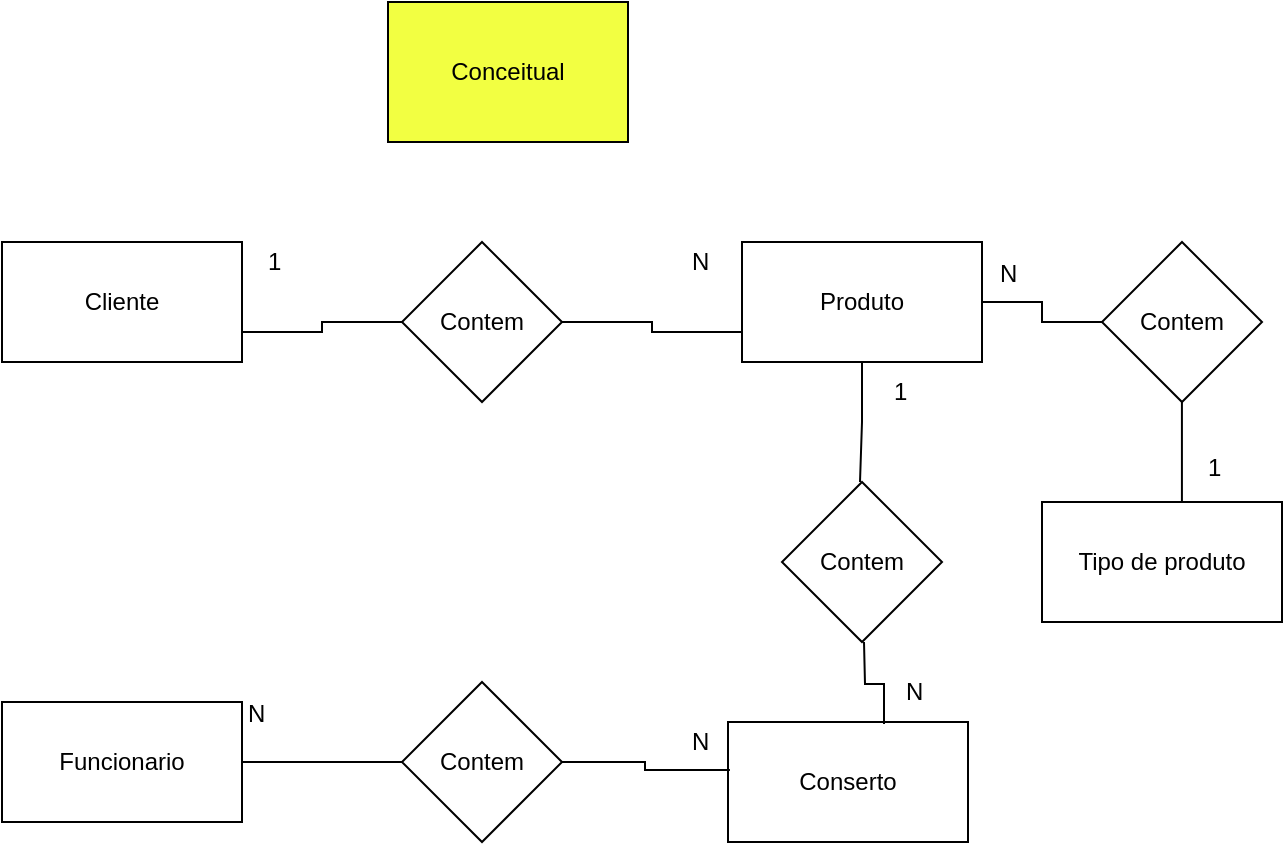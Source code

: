 <mxfile version="10.9.5" type="device"><diagram id="HmsumH926VjPMP_xsjCy" name="Conceitual"><mxGraphModel dx="1166" dy="628" grid="1" gridSize="10" guides="1" tooltips="1" connect="1" arrows="1" fold="1" page="1" pageScale="1" pageWidth="827" pageHeight="1169" math="0" shadow="0"><root><mxCell id="0"/><mxCell id="1" parent="0"/><mxCell id="cokHmv9NloOeBdo0EZsb-1" value="Conceitual&lt;br&gt;" style="rounded=0;whiteSpace=wrap;html=1;fillColor=#F2FF42;" parent="1" vertex="1"><mxGeometry x="353" y="150" width="120" height="70" as="geometry"/></mxCell><mxCell id="cokHmv9NloOeBdo0EZsb-2" value="Conserto" style="rounded=0;whiteSpace=wrap;html=1;" parent="1" vertex="1"><mxGeometry x="523" y="510" width="120" height="60" as="geometry"/></mxCell><mxCell id="cokHmv9NloOeBdo0EZsb-12" style="edgeStyle=orthogonalEdgeStyle;rounded=0;orthogonalLoop=1;jettySize=auto;html=1;entryX=0.5;entryY=0;entryDx=0;entryDy=0;endArrow=none;endFill=0;" parent="1" source="cokHmv9NloOeBdo0EZsb-3" edge="1"><mxGeometry relative="1" as="geometry"><mxPoint x="589" y="390" as="targetPoint"/></mxGeometry></mxCell><mxCell id="Y_TOOH28Jd0Dtha-fY0c-3" style="edgeStyle=orthogonalEdgeStyle;rounded=0;orthogonalLoop=1;jettySize=auto;html=1;entryX=0;entryY=0.5;entryDx=0;entryDy=0;endArrow=none;endFill=0;" parent="1" source="cokHmv9NloOeBdo0EZsb-3" target="Y_TOOH28Jd0Dtha-fY0c-2" edge="1"><mxGeometry relative="1" as="geometry"/></mxCell><mxCell id="cokHmv9NloOeBdo0EZsb-3" value="Produto" style="rounded=0;whiteSpace=wrap;html=1;" parent="1" vertex="1"><mxGeometry x="530" y="270" width="120" height="60" as="geometry"/></mxCell><mxCell id="cokHmv9NloOeBdo0EZsb-4" value="Cliente&lt;br&gt;" style="rounded=0;whiteSpace=wrap;html=1;" parent="1" vertex="1"><mxGeometry x="160" y="270" width="120" height="60" as="geometry"/></mxCell><mxCell id="cokHmv9NloOeBdo0EZsb-19" style="edgeStyle=orthogonalEdgeStyle;rounded=0;orthogonalLoop=1;jettySize=auto;html=1;exitX=1;exitY=0.5;exitDx=0;exitDy=0;endArrow=none;endFill=0;" parent="1" source="cokHmv9NloOeBdo0EZsb-5" target="cokHmv9NloOeBdo0EZsb-18" edge="1"><mxGeometry relative="1" as="geometry"/></mxCell><mxCell id="cokHmv9NloOeBdo0EZsb-5" value="Funcionario&lt;br&gt;" style="rounded=0;whiteSpace=wrap;html=1;" parent="1" vertex="1"><mxGeometry x="160" y="500" width="120" height="60" as="geometry"/></mxCell><mxCell id="cokHmv9NloOeBdo0EZsb-7" style="edgeStyle=orthogonalEdgeStyle;rounded=0;orthogonalLoop=1;jettySize=auto;html=1;entryX=1;entryY=0.75;entryDx=0;entryDy=0;endArrow=none;endFill=0;" parent="1" source="cokHmv9NloOeBdo0EZsb-6" target="cokHmv9NloOeBdo0EZsb-4" edge="1"><mxGeometry relative="1" as="geometry"/></mxCell><mxCell id="cokHmv9NloOeBdo0EZsb-10" style="edgeStyle=orthogonalEdgeStyle;rounded=0;orthogonalLoop=1;jettySize=auto;html=1;exitX=1;exitY=0.5;exitDx=0;exitDy=0;entryX=0;entryY=0.75;entryDx=0;entryDy=0;endArrow=none;endFill=0;" parent="1" source="cokHmv9NloOeBdo0EZsb-6" target="cokHmv9NloOeBdo0EZsb-3" edge="1"><mxGeometry relative="1" as="geometry"/></mxCell><mxCell id="cokHmv9NloOeBdo0EZsb-6" value="Contem" style="rhombus;whiteSpace=wrap;html=1;" parent="1" vertex="1"><mxGeometry x="360" y="270" width="80" height="80" as="geometry"/></mxCell><mxCell id="cokHmv9NloOeBdo0EZsb-8" value="1" style="text;html=1;resizable=0;points=[];autosize=1;align=left;verticalAlign=top;spacingTop=-4;" parent="1" vertex="1"><mxGeometry x="291" y="270" width="20" height="20" as="geometry"/></mxCell><mxCell id="cokHmv9NloOeBdo0EZsb-9" value="N" style="text;html=1;resizable=0;points=[];autosize=1;align=left;verticalAlign=top;spacingTop=-4;" parent="1" vertex="1"><mxGeometry x="503" y="270" width="20" height="20" as="geometry"/></mxCell><mxCell id="cokHmv9NloOeBdo0EZsb-13" style="edgeStyle=orthogonalEdgeStyle;rounded=0;orthogonalLoop=1;jettySize=auto;html=1;exitX=0.5;exitY=1;exitDx=0;exitDy=0;entryX=0.65;entryY=0.017;entryDx=0;entryDy=0;entryPerimeter=0;endArrow=none;endFill=0;" parent="1" target="cokHmv9NloOeBdo0EZsb-2" edge="1"><mxGeometry relative="1" as="geometry"><mxPoint x="591" y="470" as="sourcePoint"/></mxGeometry></mxCell><mxCell id="cokHmv9NloOeBdo0EZsb-14" value="N" style="text;html=1;resizable=0;points=[];autosize=1;align=left;verticalAlign=top;spacingTop=-4;" parent="1" vertex="1"><mxGeometry x="610" y="485" width="20" height="20" as="geometry"/></mxCell><mxCell id="cokHmv9NloOeBdo0EZsb-15" value="1" style="text;html=1;resizable=0;points=[];autosize=1;align=left;verticalAlign=top;spacingTop=-4;" parent="1" vertex="1"><mxGeometry x="604" y="335" width="20" height="20" as="geometry"/></mxCell><mxCell id="cokHmv9NloOeBdo0EZsb-16" value="Contem" style="rhombus;whiteSpace=wrap;html=1;" parent="1" vertex="1"><mxGeometry x="550" y="390" width="80" height="80" as="geometry"/></mxCell><mxCell id="cokHmv9NloOeBdo0EZsb-20" style="edgeStyle=orthogonalEdgeStyle;rounded=0;orthogonalLoop=1;jettySize=auto;html=1;entryX=0.008;entryY=0.4;entryDx=0;entryDy=0;entryPerimeter=0;endArrow=none;endFill=0;" parent="1" source="cokHmv9NloOeBdo0EZsb-18" target="cokHmv9NloOeBdo0EZsb-2" edge="1"><mxGeometry relative="1" as="geometry"/></mxCell><mxCell id="cokHmv9NloOeBdo0EZsb-18" value="Contem" style="rhombus;whiteSpace=wrap;html=1;" parent="1" vertex="1"><mxGeometry x="360" y="490" width="80" height="80" as="geometry"/></mxCell><mxCell id="cokHmv9NloOeBdo0EZsb-21" value="N" style="text;html=1;resizable=0;points=[];autosize=1;align=left;verticalAlign=top;spacingTop=-4;" parent="1" vertex="1"><mxGeometry x="281" y="496" width="20" height="20" as="geometry"/></mxCell><mxCell id="cokHmv9NloOeBdo0EZsb-22" value="N" style="text;html=1;resizable=0;points=[];autosize=1;align=left;verticalAlign=top;spacingTop=-4;" parent="1" vertex="1"><mxGeometry x="503" y="510" width="20" height="20" as="geometry"/></mxCell><mxCell id="Y_TOOH28Jd0Dtha-fY0c-1" value="Tipo de produto" style="rounded=0;whiteSpace=wrap;html=1;fillColor=#FFFFFF;" parent="1" vertex="1"><mxGeometry x="680" y="400" width="120" height="60" as="geometry"/></mxCell><mxCell id="Y_TOOH28Jd0Dtha-fY0c-4" style="edgeStyle=orthogonalEdgeStyle;rounded=0;orthogonalLoop=1;jettySize=auto;html=1;entryX=0.583;entryY=0;entryDx=0;entryDy=0;entryPerimeter=0;endArrow=none;endFill=0;" parent="1" source="Y_TOOH28Jd0Dtha-fY0c-2" target="Y_TOOH28Jd0Dtha-fY0c-1" edge="1"><mxGeometry relative="1" as="geometry"/></mxCell><mxCell id="Y_TOOH28Jd0Dtha-fY0c-2" value="Contem" style="rhombus;whiteSpace=wrap;html=1;" parent="1" vertex="1"><mxGeometry x="710" y="270" width="80" height="80" as="geometry"/></mxCell><mxCell id="Y_TOOH28Jd0Dtha-fY0c-5" value="N" style="text;html=1;resizable=0;points=[];autosize=1;align=left;verticalAlign=top;spacingTop=-4;" parent="1" vertex="1"><mxGeometry x="657" y="276" width="20" height="20" as="geometry"/></mxCell><mxCell id="Y_TOOH28Jd0Dtha-fY0c-6" value="1" style="text;html=1;resizable=0;points=[];autosize=1;align=left;verticalAlign=top;spacingTop=-4;" parent="1" vertex="1"><mxGeometry x="761" y="373" width="20" height="20" as="geometry"/></mxCell></root></mxGraphModel></diagram><diagram id="vzOjNA9nBrVJRRpdbbAn" name="Logico"><mxGraphModel dx="1166" dy="628" grid="1" gridSize="10" guides="1" tooltips="1" connect="1" arrows="1" fold="1" page="1" pageScale="1" pageWidth="827" pageHeight="1169" math="0" shadow="0"><root><mxCell id="gJF9yqoEse05mM4yyO7M-0"/><mxCell id="gJF9yqoEse05mM4yyO7M-1" parent="gJF9yqoEse05mM4yyO7M-0"/><mxCell id="BV5sRh0FCIKuKgy6mlk1-0" value="Cliente" style="swimlane;fontStyle=0;childLayout=stackLayout;horizontal=1;startSize=26;fillColor=#e0e0e0;horizontalStack=0;resizeParent=1;resizeParentMax=0;resizeLast=0;collapsible=1;marginBottom=0;swimlaneFillColor=#ffffff;align=center;fontSize=14;" vertex="1" parent="gJF9yqoEse05mM4yyO7M-1"><mxGeometry x="120" y="180" width="160" height="144" as="geometry"/></mxCell><mxCell id="BV5sRh0FCIKuKgy6mlk1-1" value="IdCliente:int" style="shape=partialRectangle;top=0;left=0;right=0;bottom=1;align=left;verticalAlign=middle;fillColor=none;spacingLeft=34;spacingRight=4;overflow=hidden;rotatable=0;points=[[0,0.5],[1,0.5]];portConstraint=eastwest;dropTarget=0;fontStyle=5;fontSize=12;" vertex="1" parent="BV5sRh0FCIKuKgy6mlk1-0"><mxGeometry y="26" width="160" height="30" as="geometry"/></mxCell><mxCell id="BV5sRh0FCIKuKgy6mlk1-2" value="PK" style="shape=partialRectangle;top=0;left=0;bottom=0;fillColor=none;align=left;verticalAlign=middle;spacingLeft=4;spacingRight=4;overflow=hidden;rotatable=0;points=[];portConstraint=eastwest;part=1;fontSize=12;" vertex="1" connectable="0" parent="BV5sRh0FCIKuKgy6mlk1-1"><mxGeometry width="30" height="30" as="geometry"/></mxCell><mxCell id="BV5sRh0FCIKuKgy6mlk1-3" value="Nome:string" style="shape=partialRectangle;top=0;left=0;right=0;bottom=0;align=left;verticalAlign=top;fillColor=none;spacingLeft=34;spacingRight=4;overflow=hidden;rotatable=0;points=[[0,0.5],[1,0.5]];portConstraint=eastwest;dropTarget=0;fontSize=12;" vertex="1" parent="BV5sRh0FCIKuKgy6mlk1-0"><mxGeometry y="56" width="160" height="26" as="geometry"/></mxCell><mxCell id="BV5sRh0FCIKuKgy6mlk1-4" value="" style="shape=partialRectangle;top=0;left=0;bottom=0;fillColor=none;align=left;verticalAlign=top;spacingLeft=4;spacingRight=4;overflow=hidden;rotatable=0;points=[];portConstraint=eastwest;part=1;fontSize=12;" vertex="1" connectable="0" parent="BV5sRh0FCIKuKgy6mlk1-3"><mxGeometry width="30" height="26" as="geometry"/></mxCell><mxCell id="BV5sRh0FCIKuKgy6mlk1-5" value="" style="shape=partialRectangle;top=0;left=0;right=0;bottom=0;align=left;verticalAlign=top;fillColor=none;spacingLeft=34;spacingRight=4;overflow=hidden;rotatable=0;points=[[0,0.5],[1,0.5]];portConstraint=eastwest;dropTarget=0;fontSize=12;" vertex="1" parent="BV5sRh0FCIKuKgy6mlk1-0"><mxGeometry y="82" width="160" height="26" as="geometry"/></mxCell><mxCell id="BV5sRh0FCIKuKgy6mlk1-6" value="" style="shape=partialRectangle;top=0;left=0;bottom=0;fillColor=none;align=left;verticalAlign=top;spacingLeft=4;spacingRight=4;overflow=hidden;rotatable=0;points=[];portConstraint=eastwest;part=1;fontSize=12;" vertex="1" connectable="0" parent="BV5sRh0FCIKuKgy6mlk1-5"><mxGeometry width="30" height="26" as="geometry"/></mxCell><mxCell id="BV5sRh0FCIKuKgy6mlk1-7" value="" style="shape=partialRectangle;top=0;left=0;right=0;bottom=0;align=left;verticalAlign=top;fillColor=none;spacingLeft=34;spacingRight=4;overflow=hidden;rotatable=0;points=[[0,0.5],[1,0.5]];portConstraint=eastwest;dropTarget=0;fontSize=12;" vertex="1" parent="BV5sRh0FCIKuKgy6mlk1-0"><mxGeometry y="108" width="160" height="26" as="geometry"/></mxCell><mxCell id="BV5sRh0FCIKuKgy6mlk1-8" value="" style="shape=partialRectangle;top=0;left=0;bottom=0;fillColor=none;align=left;verticalAlign=top;spacingLeft=4;spacingRight=4;overflow=hidden;rotatable=0;points=[];portConstraint=eastwest;part=1;fontSize=12;" vertex="1" connectable="0" parent="BV5sRh0FCIKuKgy6mlk1-7"><mxGeometry width="30" height="26" as="geometry"/></mxCell><mxCell id="BV5sRh0FCIKuKgy6mlk1-9" value="" style="shape=partialRectangle;top=0;left=0;right=0;bottom=0;align=left;verticalAlign=top;fillColor=none;spacingLeft=34;spacingRight=4;overflow=hidden;rotatable=0;points=[[0,0.5],[1,0.5]];portConstraint=eastwest;dropTarget=0;fontSize=12;" vertex="1" parent="BV5sRh0FCIKuKgy6mlk1-0"><mxGeometry y="134" width="160" height="10" as="geometry"/></mxCell><mxCell id="BV5sRh0FCIKuKgy6mlk1-10" value="" style="shape=partialRectangle;top=0;left=0;bottom=0;fillColor=none;align=left;verticalAlign=top;spacingLeft=4;spacingRight=4;overflow=hidden;rotatable=0;points=[];portConstraint=eastwest;part=1;fontSize=12;" vertex="1" connectable="0" parent="BV5sRh0FCIKuKgy6mlk1-9"><mxGeometry width="30" height="10" as="geometry"/></mxCell><mxCell id="BV5sRh0FCIKuKgy6mlk1-14" value="Logico" style="rounded=1;whiteSpace=wrap;html=1;fillColor=#F2FF42;" vertex="1" parent="gJF9yqoEse05mM4yyO7M-1"><mxGeometry x="353" y="40" width="120" height="60" as="geometry"/></mxCell><mxCell id="ZZIJ7Qv0LJDRx48tb9-x-8" value="Produto" style="swimlane;fontStyle=0;childLayout=stackLayout;horizontal=1;startSize=26;fillColor=#e0e0e0;horizontalStack=0;resizeParent=1;resizeParentMax=0;resizeLast=0;collapsible=1;marginBottom=0;swimlaneFillColor=#ffffff;align=center;fontSize=14;" vertex="1" parent="gJF9yqoEse05mM4yyO7M-1"><mxGeometry x="353" y="180" width="160" height="170" as="geometry"/></mxCell><mxCell id="ZZIJ7Qv0LJDRx48tb9-x-9" value="IdProduto:int" style="shape=partialRectangle;top=0;left=0;right=0;bottom=1;align=left;verticalAlign=middle;fillColor=none;spacingLeft=34;spacingRight=4;overflow=hidden;rotatable=0;points=[[0,0.5],[1,0.5]];portConstraint=eastwest;dropTarget=0;fontStyle=5;fontSize=12;" vertex="1" parent="ZZIJ7Qv0LJDRx48tb9-x-8"><mxGeometry y="26" width="160" height="30" as="geometry"/></mxCell><mxCell id="ZZIJ7Qv0LJDRx48tb9-x-10" value="PK" style="shape=partialRectangle;top=0;left=0;bottom=0;fillColor=none;align=left;verticalAlign=middle;spacingLeft=4;spacingRight=4;overflow=hidden;rotatable=0;points=[];portConstraint=eastwest;part=1;fontSize=12;" vertex="1" connectable="0" parent="ZZIJ7Qv0LJDRx48tb9-x-9"><mxGeometry width="30" height="30" as="geometry"/></mxCell><mxCell id="ZZIJ7Qv0LJDRx48tb9-x-11" value="Modelo:string" style="shape=partialRectangle;top=0;left=0;right=0;bottom=0;align=left;verticalAlign=top;fillColor=none;spacingLeft=34;spacingRight=4;overflow=hidden;rotatable=0;points=[[0,0.5],[1,0.5]];portConstraint=eastwest;dropTarget=0;fontSize=12;" vertex="1" parent="ZZIJ7Qv0LJDRx48tb9-x-8"><mxGeometry y="56" width="160" height="26" as="geometry"/></mxCell><mxCell id="ZZIJ7Qv0LJDRx48tb9-x-12" value="" style="shape=partialRectangle;top=0;left=0;bottom=0;fillColor=none;align=left;verticalAlign=top;spacingLeft=4;spacingRight=4;overflow=hidden;rotatable=0;points=[];portConstraint=eastwest;part=1;fontSize=12;" vertex="1" connectable="0" parent="ZZIJ7Qv0LJDRx48tb9-x-11"><mxGeometry width="30" height="26" as="geometry"/></mxCell><mxCell id="ZZIJ7Qv0LJDRx48tb9-x-13" value="" style="shape=partialRectangle;top=0;left=0;right=0;bottom=0;align=left;verticalAlign=top;fillColor=none;spacingLeft=34;spacingRight=4;overflow=hidden;rotatable=0;points=[[0,0.5],[1,0.5]];portConstraint=eastwest;dropTarget=0;fontSize=12;" vertex="1" parent="ZZIJ7Qv0LJDRx48tb9-x-8"><mxGeometry y="82" width="160" height="26" as="geometry"/></mxCell><mxCell id="ZZIJ7Qv0LJDRx48tb9-x-14" value="" style="shape=partialRectangle;top=0;left=0;bottom=0;fillColor=none;align=left;verticalAlign=top;spacingLeft=4;spacingRight=4;overflow=hidden;rotatable=0;points=[];portConstraint=eastwest;part=1;fontSize=12;" vertex="1" connectable="0" parent="ZZIJ7Qv0LJDRx48tb9-x-13"><mxGeometry width="30" height="26" as="geometry"/></mxCell><mxCell id="ZZIJ7Qv0LJDRx48tb9-x-19" value="" style="endArrow=none;html=1;" edge="1" parent="ZZIJ7Qv0LJDRx48tb9-x-8"><mxGeometry width="50" height="50" relative="1" as="geometry"><mxPoint x="7" y="110" as="sourcePoint"/><mxPoint x="161" y="110" as="targetPoint"/></mxGeometry></mxCell><mxCell id="ZZIJ7Qv0LJDRx48tb9-x-15" value="IdCliente:int" style="shape=partialRectangle;top=0;left=0;right=0;bottom=0;align=left;verticalAlign=top;fillColor=none;spacingLeft=34;spacingRight=4;overflow=hidden;rotatable=0;points=[[0,0.5],[1,0.5]];portConstraint=eastwest;dropTarget=0;fontSize=12;" vertex="1" parent="ZZIJ7Qv0LJDRx48tb9-x-8"><mxGeometry y="108" width="160" height="26" as="geometry"/></mxCell><mxCell id="ZZIJ7Qv0LJDRx48tb9-x-16" value="FK" style="shape=partialRectangle;top=0;left=0;bottom=0;fillColor=none;align=left;verticalAlign=top;spacingLeft=4;spacingRight=4;overflow=hidden;rotatable=0;points=[];portConstraint=eastwest;part=1;fontSize=12;" vertex="1" connectable="0" parent="ZZIJ7Qv0LJDRx48tb9-x-15"><mxGeometry width="30" height="26" as="geometry"/></mxCell><mxCell id="ZZIJ7Qv0LJDRx48tb9-x-17" value="IdTipo:int" style="shape=partialRectangle;top=0;left=0;right=0;bottom=0;align=left;verticalAlign=top;fillColor=none;spacingLeft=34;spacingRight=4;overflow=hidden;rotatable=0;points=[[0,0.5],[1,0.5]];portConstraint=eastwest;dropTarget=0;fontSize=12;" vertex="1" parent="ZZIJ7Qv0LJDRx48tb9-x-8"><mxGeometry y="134" width="160" height="36" as="geometry"/></mxCell><mxCell id="ZZIJ7Qv0LJDRx48tb9-x-18" value="FK" style="shape=partialRectangle;top=0;left=0;bottom=0;fillColor=none;align=left;verticalAlign=top;spacingLeft=4;spacingRight=4;overflow=hidden;rotatable=0;points=[];portConstraint=eastwest;part=1;fontSize=12;" vertex="1" connectable="0" parent="ZZIJ7Qv0LJDRx48tb9-x-17"><mxGeometry width="30" height="36" as="geometry"/></mxCell><mxCell id="ZZIJ7Qv0LJDRx48tb9-x-25" value="Conserto" style="swimlane;fontStyle=0;childLayout=stackLayout;horizontal=1;startSize=26;fillColor=#e0e0e0;horizontalStack=0;resizeParent=1;resizeParentMax=0;resizeLast=0;collapsible=1;marginBottom=0;swimlaneFillColor=#ffffff;align=center;fontSize=14;" vertex="1" parent="gJF9yqoEse05mM4yyO7M-1"><mxGeometry x="590" y="180" width="160" height="152" as="geometry"/></mxCell><mxCell id="ZZIJ7Qv0LJDRx48tb9-x-26" value="IdConserto" style="shape=partialRectangle;top=0;left=0;right=0;bottom=1;align=left;verticalAlign=middle;fillColor=none;spacingLeft=34;spacingRight=4;overflow=hidden;rotatable=0;points=[[0,0.5],[1,0.5]];portConstraint=eastwest;dropTarget=0;fontStyle=5;fontSize=12;" vertex="1" parent="ZZIJ7Qv0LJDRx48tb9-x-25"><mxGeometry y="26" width="160" height="30" as="geometry"/></mxCell><mxCell id="ZZIJ7Qv0LJDRx48tb9-x-27" value="PK" style="shape=partialRectangle;top=0;left=0;bottom=0;fillColor=none;align=left;verticalAlign=middle;spacingLeft=4;spacingRight=4;overflow=hidden;rotatable=0;points=[];portConstraint=eastwest;part=1;fontSize=12;" vertex="1" connectable="0" parent="ZZIJ7Qv0LJDRx48tb9-x-26"><mxGeometry width="30" height="30" as="geometry"/></mxCell><mxCell id="ZZIJ7Qv0LJDRx48tb9-x-28" value="Descricao:string&#10;Data:Datetime&#10;" style="shape=partialRectangle;top=0;left=0;right=0;bottom=0;align=left;verticalAlign=top;fillColor=none;spacingLeft=34;spacingRight=4;overflow=hidden;rotatable=0;points=[[0,0.5],[1,0.5]];portConstraint=eastwest;dropTarget=0;fontSize=12;" vertex="1" parent="ZZIJ7Qv0LJDRx48tb9-x-25"><mxGeometry y="56" width="160" height="34" as="geometry"/></mxCell><mxCell id="ZZIJ7Qv0LJDRx48tb9-x-29" value="" style="shape=partialRectangle;top=0;left=0;bottom=0;fillColor=none;align=left;verticalAlign=top;spacingLeft=4;spacingRight=4;overflow=hidden;rotatable=0;points=[];portConstraint=eastwest;part=1;fontSize=12;" vertex="1" connectable="0" parent="ZZIJ7Qv0LJDRx48tb9-x-28"><mxGeometry width="30" height="34" as="geometry"/></mxCell><mxCell id="ZZIJ7Qv0LJDRx48tb9-x-30" value="" style="shape=partialRectangle;top=0;left=0;right=0;bottom=0;align=left;verticalAlign=top;fillColor=none;spacingLeft=34;spacingRight=4;overflow=hidden;rotatable=0;points=[[0,0.5],[1,0.5]];portConstraint=eastwest;dropTarget=0;fontSize=12;" vertex="1" parent="ZZIJ7Qv0LJDRx48tb9-x-25"><mxGeometry y="90" width="160" height="26" as="geometry"/></mxCell><mxCell id="ZZIJ7Qv0LJDRx48tb9-x-31" value="" style="shape=partialRectangle;top=0;left=0;bottom=0;fillColor=none;align=left;verticalAlign=top;spacingLeft=4;spacingRight=4;overflow=hidden;rotatable=0;points=[];portConstraint=eastwest;part=1;fontSize=12;" vertex="1" connectable="0" parent="ZZIJ7Qv0LJDRx48tb9-x-30"><mxGeometry width="30" height="26" as="geometry"/></mxCell><mxCell id="ZZIJ7Qv0LJDRx48tb9-x-32" value="" style="endArrow=none;html=1;" edge="1" parent="ZZIJ7Qv0LJDRx48tb9-x-25"><mxGeometry width="50" height="50" relative="1" as="geometry"><mxPoint x="7" y="110" as="sourcePoint"/><mxPoint x="161" y="110" as="targetPoint"/></mxGeometry></mxCell><mxCell id="ZZIJ7Qv0LJDRx48tb9-x-33" value="IdProduto:int" style="shape=partialRectangle;top=0;left=0;right=0;bottom=0;align=left;verticalAlign=top;fillColor=none;spacingLeft=34;spacingRight=4;overflow=hidden;rotatable=0;points=[[0,0.5],[1,0.5]];portConstraint=eastwest;dropTarget=0;fontSize=12;" vertex="1" parent="ZZIJ7Qv0LJDRx48tb9-x-25"><mxGeometry y="116" width="160" height="26" as="geometry"/></mxCell><mxCell id="ZZIJ7Qv0LJDRx48tb9-x-34" value="FK" style="shape=partialRectangle;top=0;left=0;bottom=0;fillColor=none;align=left;verticalAlign=top;spacingLeft=4;spacingRight=4;overflow=hidden;rotatable=0;points=[];portConstraint=eastwest;part=1;fontSize=12;" vertex="1" connectable="0" parent="ZZIJ7Qv0LJDRx48tb9-x-33"><mxGeometry width="30" height="26" as="geometry"/></mxCell><mxCell id="ZZIJ7Qv0LJDRx48tb9-x-35" value="" style="shape=partialRectangle;top=0;left=0;right=0;bottom=0;align=left;verticalAlign=top;fillColor=none;spacingLeft=34;spacingRight=4;overflow=hidden;rotatable=0;points=[[0,0.5],[1,0.5]];portConstraint=eastwest;dropTarget=0;fontSize=12;" vertex="1" parent="ZZIJ7Qv0LJDRx48tb9-x-25"><mxGeometry y="142" width="160" height="10" as="geometry"/></mxCell><mxCell id="ZZIJ7Qv0LJDRx48tb9-x-36" value="" style="shape=partialRectangle;top=0;left=0;bottom=0;fillColor=none;align=left;verticalAlign=top;spacingLeft=4;spacingRight=4;overflow=hidden;rotatable=0;points=[];portConstraint=eastwest;part=1;fontSize=12;" vertex="1" connectable="0" parent="ZZIJ7Qv0LJDRx48tb9-x-35"><mxGeometry width="30" height="10" as="geometry"/></mxCell><mxCell id="ZZIJ7Qv0LJDRx48tb9-x-39" value="FuncionarioConserto" style="swimlane;fontStyle=0;childLayout=stackLayout;horizontal=1;startSize=26;fillColor=#e0e0e0;horizontalStack=0;resizeParent=1;resizeParentMax=0;resizeLast=0;collapsible=1;marginBottom=0;swimlaneFillColor=#ffffff;align=center;fontSize=14;" vertex="1" parent="gJF9yqoEse05mM4yyO7M-1"><mxGeometry x="353" y="390" width="160" height="112" as="geometry"/></mxCell><mxCell id="ZZIJ7Qv0LJDRx48tb9-x-40" value="IdFuncionario" style="shape=partialRectangle;top=0;left=0;right=0;bottom=0;align=left;verticalAlign=middle;fillColor=none;spacingLeft=60;spacingRight=4;overflow=hidden;rotatable=0;points=[[0,0.5],[1,0.5]];portConstraint=eastwest;dropTarget=0;fontStyle=5;fontSize=12;" vertex="1" parent="ZZIJ7Qv0LJDRx48tb9-x-39"><mxGeometry y="26" width="160" height="30" as="geometry"/></mxCell><mxCell id="ZZIJ7Qv0LJDRx48tb9-x-41" value="FK" style="shape=partialRectangle;fontStyle=1;top=0;left=0;bottom=0;fillColor=none;align=left;verticalAlign=middle;spacingLeft=4;spacingRight=4;overflow=hidden;rotatable=0;points=[];portConstraint=eastwest;part=1;fontSize=12;" vertex="1" connectable="0" parent="ZZIJ7Qv0LJDRx48tb9-x-40"><mxGeometry width="56" height="30" as="geometry"/></mxCell><mxCell id="ZZIJ7Qv0LJDRx48tb9-x-42" value="IdConserto" style="shape=partialRectangle;top=0;left=0;right=0;bottom=1;align=left;verticalAlign=middle;fillColor=none;spacingLeft=60;spacingRight=4;overflow=hidden;rotatable=0;points=[[0,0.5],[1,0.5]];portConstraint=eastwest;dropTarget=0;fontStyle=5;fontSize=12;" vertex="1" parent="ZZIJ7Qv0LJDRx48tb9-x-39"><mxGeometry y="56" width="160" height="30" as="geometry"/></mxCell><mxCell id="ZZIJ7Qv0LJDRx48tb9-x-43" value="FK" style="shape=partialRectangle;fontStyle=1;top=0;left=0;bottom=0;fillColor=none;align=left;verticalAlign=middle;spacingLeft=4;spacingRight=4;overflow=hidden;rotatable=0;points=[];portConstraint=eastwest;part=1;fontSize=12;" vertex="1" connectable="0" parent="ZZIJ7Qv0LJDRx48tb9-x-42"><mxGeometry width="56" height="30" as="geometry"/></mxCell><mxCell id="ZZIJ7Qv0LJDRx48tb9-x-44" value="row 1" style="shape=partialRectangle;top=0;left=0;right=0;bottom=0;align=left;verticalAlign=top;fillColor=none;spacingLeft=60;spacingRight=4;overflow=hidden;rotatable=0;points=[[0,0.5],[1,0.5]];portConstraint=eastwest;dropTarget=0;fontSize=12;" vertex="1" parent="ZZIJ7Qv0LJDRx48tb9-x-39"><mxGeometry y="86" width="160" height="26" as="geometry"/></mxCell><mxCell id="ZZIJ7Qv0LJDRx48tb9-x-45" value="" style="shape=partialRectangle;top=0;left=0;bottom=0;fillColor=none;align=left;verticalAlign=top;spacingLeft=4;spacingRight=4;overflow=hidden;rotatable=0;points=[];portConstraint=eastwest;part=1;fontSize=12;" vertex="1" connectable="0" parent="ZZIJ7Qv0LJDRx48tb9-x-44"><mxGeometry width="56" height="26" as="geometry"/></mxCell><mxCell id="ZZIJ7Qv0LJDRx48tb9-x-50" value="Funcionario" style="swimlane;fontStyle=0;childLayout=stackLayout;horizontal=1;startSize=26;fillColor=#e0e0e0;horizontalStack=0;resizeParent=1;resizeParentMax=0;resizeLast=0;collapsible=1;marginBottom=0;swimlaneFillColor=#ffffff;align=center;fontSize=14;" vertex="1" parent="gJF9yqoEse05mM4yyO7M-1"><mxGeometry x="110" y="392" width="160" height="144" as="geometry"/></mxCell><mxCell id="ZZIJ7Qv0LJDRx48tb9-x-51" value="IdFuncionario:int" style="shape=partialRectangle;top=0;left=0;right=0;bottom=1;align=left;verticalAlign=middle;fillColor=none;spacingLeft=34;spacingRight=4;overflow=hidden;rotatable=0;points=[[0,0.5],[1,0.5]];portConstraint=eastwest;dropTarget=0;fontStyle=5;fontSize=12;" vertex="1" parent="ZZIJ7Qv0LJDRx48tb9-x-50"><mxGeometry y="26" width="160" height="30" as="geometry"/></mxCell><mxCell id="ZZIJ7Qv0LJDRx48tb9-x-52" value="PK" style="shape=partialRectangle;top=0;left=0;bottom=0;fillColor=none;align=left;verticalAlign=middle;spacingLeft=4;spacingRight=4;overflow=hidden;rotatable=0;points=[];portConstraint=eastwest;part=1;fontSize=12;" vertex="1" connectable="0" parent="ZZIJ7Qv0LJDRx48tb9-x-51"><mxGeometry width="30" height="30" as="geometry"/></mxCell><mxCell id="ZZIJ7Qv0LJDRx48tb9-x-53" value="Nome:string" style="shape=partialRectangle;top=0;left=0;right=0;bottom=0;align=left;verticalAlign=top;fillColor=none;spacingLeft=34;spacingRight=4;overflow=hidden;rotatable=0;points=[[0,0.5],[1,0.5]];portConstraint=eastwest;dropTarget=0;fontSize=12;" vertex="1" parent="ZZIJ7Qv0LJDRx48tb9-x-50"><mxGeometry y="56" width="160" height="26" as="geometry"/></mxCell><mxCell id="ZZIJ7Qv0LJDRx48tb9-x-54" value="" style="shape=partialRectangle;top=0;left=0;bottom=0;fillColor=none;align=left;verticalAlign=top;spacingLeft=4;spacingRight=4;overflow=hidden;rotatable=0;points=[];portConstraint=eastwest;part=1;fontSize=12;" vertex="1" connectable="0" parent="ZZIJ7Qv0LJDRx48tb9-x-53"><mxGeometry width="30" height="26" as="geometry"/></mxCell><mxCell id="ZZIJ7Qv0LJDRx48tb9-x-55" value="" style="shape=partialRectangle;top=0;left=0;right=0;bottom=0;align=left;verticalAlign=top;fillColor=none;spacingLeft=34;spacingRight=4;overflow=hidden;rotatable=0;points=[[0,0.5],[1,0.5]];portConstraint=eastwest;dropTarget=0;fontSize=12;" vertex="1" parent="ZZIJ7Qv0LJDRx48tb9-x-50"><mxGeometry y="82" width="160" height="26" as="geometry"/></mxCell><mxCell id="ZZIJ7Qv0LJDRx48tb9-x-56" value="" style="shape=partialRectangle;top=0;left=0;bottom=0;fillColor=none;align=left;verticalAlign=top;spacingLeft=4;spacingRight=4;overflow=hidden;rotatable=0;points=[];portConstraint=eastwest;part=1;fontSize=12;" vertex="1" connectable="0" parent="ZZIJ7Qv0LJDRx48tb9-x-55"><mxGeometry width="30" height="26" as="geometry"/></mxCell><mxCell id="ZZIJ7Qv0LJDRx48tb9-x-57" value="" style="shape=partialRectangle;top=0;left=0;right=0;bottom=0;align=left;verticalAlign=top;fillColor=none;spacingLeft=34;spacingRight=4;overflow=hidden;rotatable=0;points=[[0,0.5],[1,0.5]];portConstraint=eastwest;dropTarget=0;fontSize=12;" vertex="1" parent="ZZIJ7Qv0LJDRx48tb9-x-50"><mxGeometry y="108" width="160" height="26" as="geometry"/></mxCell><mxCell id="ZZIJ7Qv0LJDRx48tb9-x-58" value="" style="shape=partialRectangle;top=0;left=0;bottom=0;fillColor=none;align=left;verticalAlign=top;spacingLeft=4;spacingRight=4;overflow=hidden;rotatable=0;points=[];portConstraint=eastwest;part=1;fontSize=12;" vertex="1" connectable="0" parent="ZZIJ7Qv0LJDRx48tb9-x-57"><mxGeometry width="30" height="26" as="geometry"/></mxCell><mxCell id="ZZIJ7Qv0LJDRx48tb9-x-59" value="" style="shape=partialRectangle;top=0;left=0;right=0;bottom=0;align=left;verticalAlign=top;fillColor=none;spacingLeft=34;spacingRight=4;overflow=hidden;rotatable=0;points=[[0,0.5],[1,0.5]];portConstraint=eastwest;dropTarget=0;fontSize=12;" vertex="1" parent="ZZIJ7Qv0LJDRx48tb9-x-50"><mxGeometry y="134" width="160" height="10" as="geometry"/></mxCell><mxCell id="ZZIJ7Qv0LJDRx48tb9-x-60" value="" style="shape=partialRectangle;top=0;left=0;bottom=0;fillColor=none;align=left;verticalAlign=top;spacingLeft=4;spacingRight=4;overflow=hidden;rotatable=0;points=[];portConstraint=eastwest;part=1;fontSize=12;" vertex="1" connectable="0" parent="ZZIJ7Qv0LJDRx48tb9-x-59"><mxGeometry width="30" height="10" as="geometry"/></mxCell><mxCell id="us4og96R7SczYxiZaHMm-0" value="" style="edgeStyle=entityRelationEdgeStyle;fontSize=12;html=1;endArrow=ERoneToMany;exitX=1.006;exitY=0.076;exitDx=0;exitDy=0;exitPerimeter=0;entryX=-0.012;entryY=0.053;entryDx=0;entryDy=0;entryPerimeter=0;" edge="1" parent="gJF9yqoEse05mM4yyO7M-1" target="ZZIJ7Qv0LJDRx48tb9-x-25"><mxGeometry width="100" height="100" relative="1" as="geometry"><mxPoint x="513" y="191" as="sourcePoint"/><mxPoint x="580" y="190" as="targetPoint"/></mxGeometry></mxCell><mxCell id="DM-FUacIVo1_ETkxwhU4-1" value="" style="edgeStyle=entityRelationEdgeStyle;fontSize=12;html=1;endArrow=ERoneToMany;exitX=1.006;exitY=0.139;exitDx=0;exitDy=0;exitPerimeter=0;" edge="1" parent="gJF9yqoEse05mM4yyO7M-1" source="BV5sRh0FCIKuKgy6mlk1-0"><mxGeometry width="100" height="100" relative="1" as="geometry"><mxPoint x="290" y="200" as="sourcePoint"/><mxPoint x="350" y="190" as="targetPoint"/></mxGeometry></mxCell><mxCell id="LeiXrkLBFEWj--Q4eVKe-0" value="TipoProduto" style="swimlane;fontStyle=0;childLayout=stackLayout;horizontal=1;startSize=26;fillColor=#e0e0e0;horizontalStack=0;resizeParent=1;resizeParentMax=0;resizeLast=0;collapsible=1;marginBottom=0;swimlaneFillColor=#ffffff;align=center;fontSize=14;" vertex="1" parent="gJF9yqoEse05mM4yyO7M-1"><mxGeometry x="590" y="382" width="160" height="144" as="geometry"/></mxCell><mxCell id="LeiXrkLBFEWj--Q4eVKe-1" value="IdTipo" style="shape=partialRectangle;top=0;left=0;right=0;bottom=1;align=left;verticalAlign=middle;fillColor=none;spacingLeft=34;spacingRight=4;overflow=hidden;rotatable=0;points=[[0,0.5],[1,0.5]];portConstraint=eastwest;dropTarget=0;fontStyle=5;fontSize=12;" vertex="1" parent="LeiXrkLBFEWj--Q4eVKe-0"><mxGeometry y="26" width="160" height="30" as="geometry"/></mxCell><mxCell id="LeiXrkLBFEWj--Q4eVKe-2" value="PK" style="shape=partialRectangle;top=0;left=0;bottom=0;fillColor=none;align=left;verticalAlign=middle;spacingLeft=4;spacingRight=4;overflow=hidden;rotatable=0;points=[];portConstraint=eastwest;part=1;fontSize=12;" vertex="1" connectable="0" parent="LeiXrkLBFEWj--Q4eVKe-1"><mxGeometry width="30" height="30" as="geometry"/></mxCell><mxCell id="LeiXrkLBFEWj--Q4eVKe-3" value="Nome:string" style="shape=partialRectangle;top=0;left=0;right=0;bottom=0;align=left;verticalAlign=top;fillColor=none;spacingLeft=34;spacingRight=4;overflow=hidden;rotatable=0;points=[[0,0.5],[1,0.5]];portConstraint=eastwest;dropTarget=0;fontSize=12;" vertex="1" parent="LeiXrkLBFEWj--Q4eVKe-0"><mxGeometry y="56" width="160" height="26" as="geometry"/></mxCell><mxCell id="LeiXrkLBFEWj--Q4eVKe-4" value="" style="shape=partialRectangle;top=0;left=0;bottom=0;fillColor=none;align=left;verticalAlign=top;spacingLeft=4;spacingRight=4;overflow=hidden;rotatable=0;points=[];portConstraint=eastwest;part=1;fontSize=12;" vertex="1" connectable="0" parent="LeiXrkLBFEWj--Q4eVKe-3"><mxGeometry width="30" height="26" as="geometry"/></mxCell><mxCell id="LeiXrkLBFEWj--Q4eVKe-5" value="" style="shape=partialRectangle;top=0;left=0;right=0;bottom=0;align=left;verticalAlign=top;fillColor=none;spacingLeft=34;spacingRight=4;overflow=hidden;rotatable=0;points=[[0,0.5],[1,0.5]];portConstraint=eastwest;dropTarget=0;fontSize=12;" vertex="1" parent="LeiXrkLBFEWj--Q4eVKe-0"><mxGeometry y="82" width="160" height="26" as="geometry"/></mxCell><mxCell id="LeiXrkLBFEWj--Q4eVKe-6" value="" style="shape=partialRectangle;top=0;left=0;bottom=0;fillColor=none;align=left;verticalAlign=top;spacingLeft=4;spacingRight=4;overflow=hidden;rotatable=0;points=[];portConstraint=eastwest;part=1;fontSize=12;" vertex="1" connectable="0" parent="LeiXrkLBFEWj--Q4eVKe-5"><mxGeometry width="30" height="26" as="geometry"/></mxCell><mxCell id="LeiXrkLBFEWj--Q4eVKe-9" value="" style="shape=partialRectangle;top=0;left=0;right=0;bottom=0;align=left;verticalAlign=top;fillColor=none;spacingLeft=34;spacingRight=4;overflow=hidden;rotatable=0;points=[[0,0.5],[1,0.5]];portConstraint=eastwest;dropTarget=0;fontSize=12;" vertex="1" parent="LeiXrkLBFEWj--Q4eVKe-0"><mxGeometry y="108" width="160" height="10" as="geometry"/></mxCell><mxCell id="LeiXrkLBFEWj--Q4eVKe-10" value="" style="shape=partialRectangle;top=0;left=0;bottom=0;fillColor=none;align=left;verticalAlign=top;spacingLeft=4;spacingRight=4;overflow=hidden;rotatable=0;points=[];portConstraint=eastwest;part=1;fontSize=12;" vertex="1" connectable="0" parent="LeiXrkLBFEWj--Q4eVKe-9"><mxGeometry width="30" height="10" as="geometry"/></mxCell><mxCell id="LeiXrkLBFEWj--Q4eVKe-7" value="" style="shape=partialRectangle;top=0;left=0;right=0;bottom=0;align=left;verticalAlign=top;fillColor=none;spacingLeft=34;spacingRight=4;overflow=hidden;rotatable=0;points=[[0,0.5],[1,0.5]];portConstraint=eastwest;dropTarget=0;fontSize=12;" vertex="1" parent="LeiXrkLBFEWj--Q4eVKe-0"><mxGeometry y="118" width="160" height="26" as="geometry"/></mxCell><mxCell id="LeiXrkLBFEWj--Q4eVKe-8" value="" style="shape=partialRectangle;top=0;left=0;bottom=0;fillColor=none;align=left;verticalAlign=top;spacingLeft=4;spacingRight=4;overflow=hidden;rotatable=0;points=[];portConstraint=eastwest;part=1;fontSize=12;" vertex="1" connectable="0" parent="LeiXrkLBFEWj--Q4eVKe-7"><mxGeometry width="30" height="26" as="geometry"/></mxCell><mxCell id="LeiXrkLBFEWj--Q4eVKe-13" value="" style="edgeStyle=entityRelationEdgeStyle;fontSize=12;html=1;endArrow=ERoneToMany;" edge="1" parent="gJF9yqoEse05mM4yyO7M-1" source="LeiXrkLBFEWj--Q4eVKe-0" target="ZZIJ7Qv0LJDRx48tb9-x-17"><mxGeometry width="100" height="100" relative="1" as="geometry"><mxPoint x="560" y="500" as="sourcePoint"/><mxPoint x="660" y="400" as="targetPoint"/></mxGeometry></mxCell><mxCell id="LeiXrkLBFEWj--Q4eVKe-14" value="" style="edgeStyle=entityRelationEdgeStyle;fontSize=12;html=1;endArrow=ERmany;startArrow=ERmany;exitX=1;exitY=0.118;exitDx=0;exitDy=0;exitPerimeter=0;entryX=0.006;entryY=0.116;entryDx=0;entryDy=0;entryPerimeter=0;" edge="1" parent="gJF9yqoEse05mM4yyO7M-1" source="ZZIJ7Qv0LJDRx48tb9-x-50" target="ZZIJ7Qv0LJDRx48tb9-x-39"><mxGeometry width="100" height="100" relative="1" as="geometry"><mxPoint x="320" y="620" as="sourcePoint"/><mxPoint x="420" y="520" as="targetPoint"/></mxGeometry></mxCell><mxCell id="LeiXrkLBFEWj--Q4eVKe-15" value="" style="edgeStyle=entityRelationEdgeStyle;fontSize=12;html=1;endArrow=ERoneToMany;exitX=0.263;exitY=1.3;exitDx=0;exitDy=0;exitPerimeter=0;entryX=0.613;entryY=0.009;entryDx=0;entryDy=0;entryPerimeter=0;" edge="1" parent="gJF9yqoEse05mM4yyO7M-1" source="ZZIJ7Qv0LJDRx48tb9-x-35" target="ZZIJ7Qv0LJDRx48tb9-x-39"><mxGeometry width="100" height="100" relative="1" as="geometry"><mxPoint x="540" y="290" as="sourcePoint"/><mxPoint x="488" y="390" as="targetPoint"/></mxGeometry></mxCell></root></mxGraphModel></diagram></mxfile>